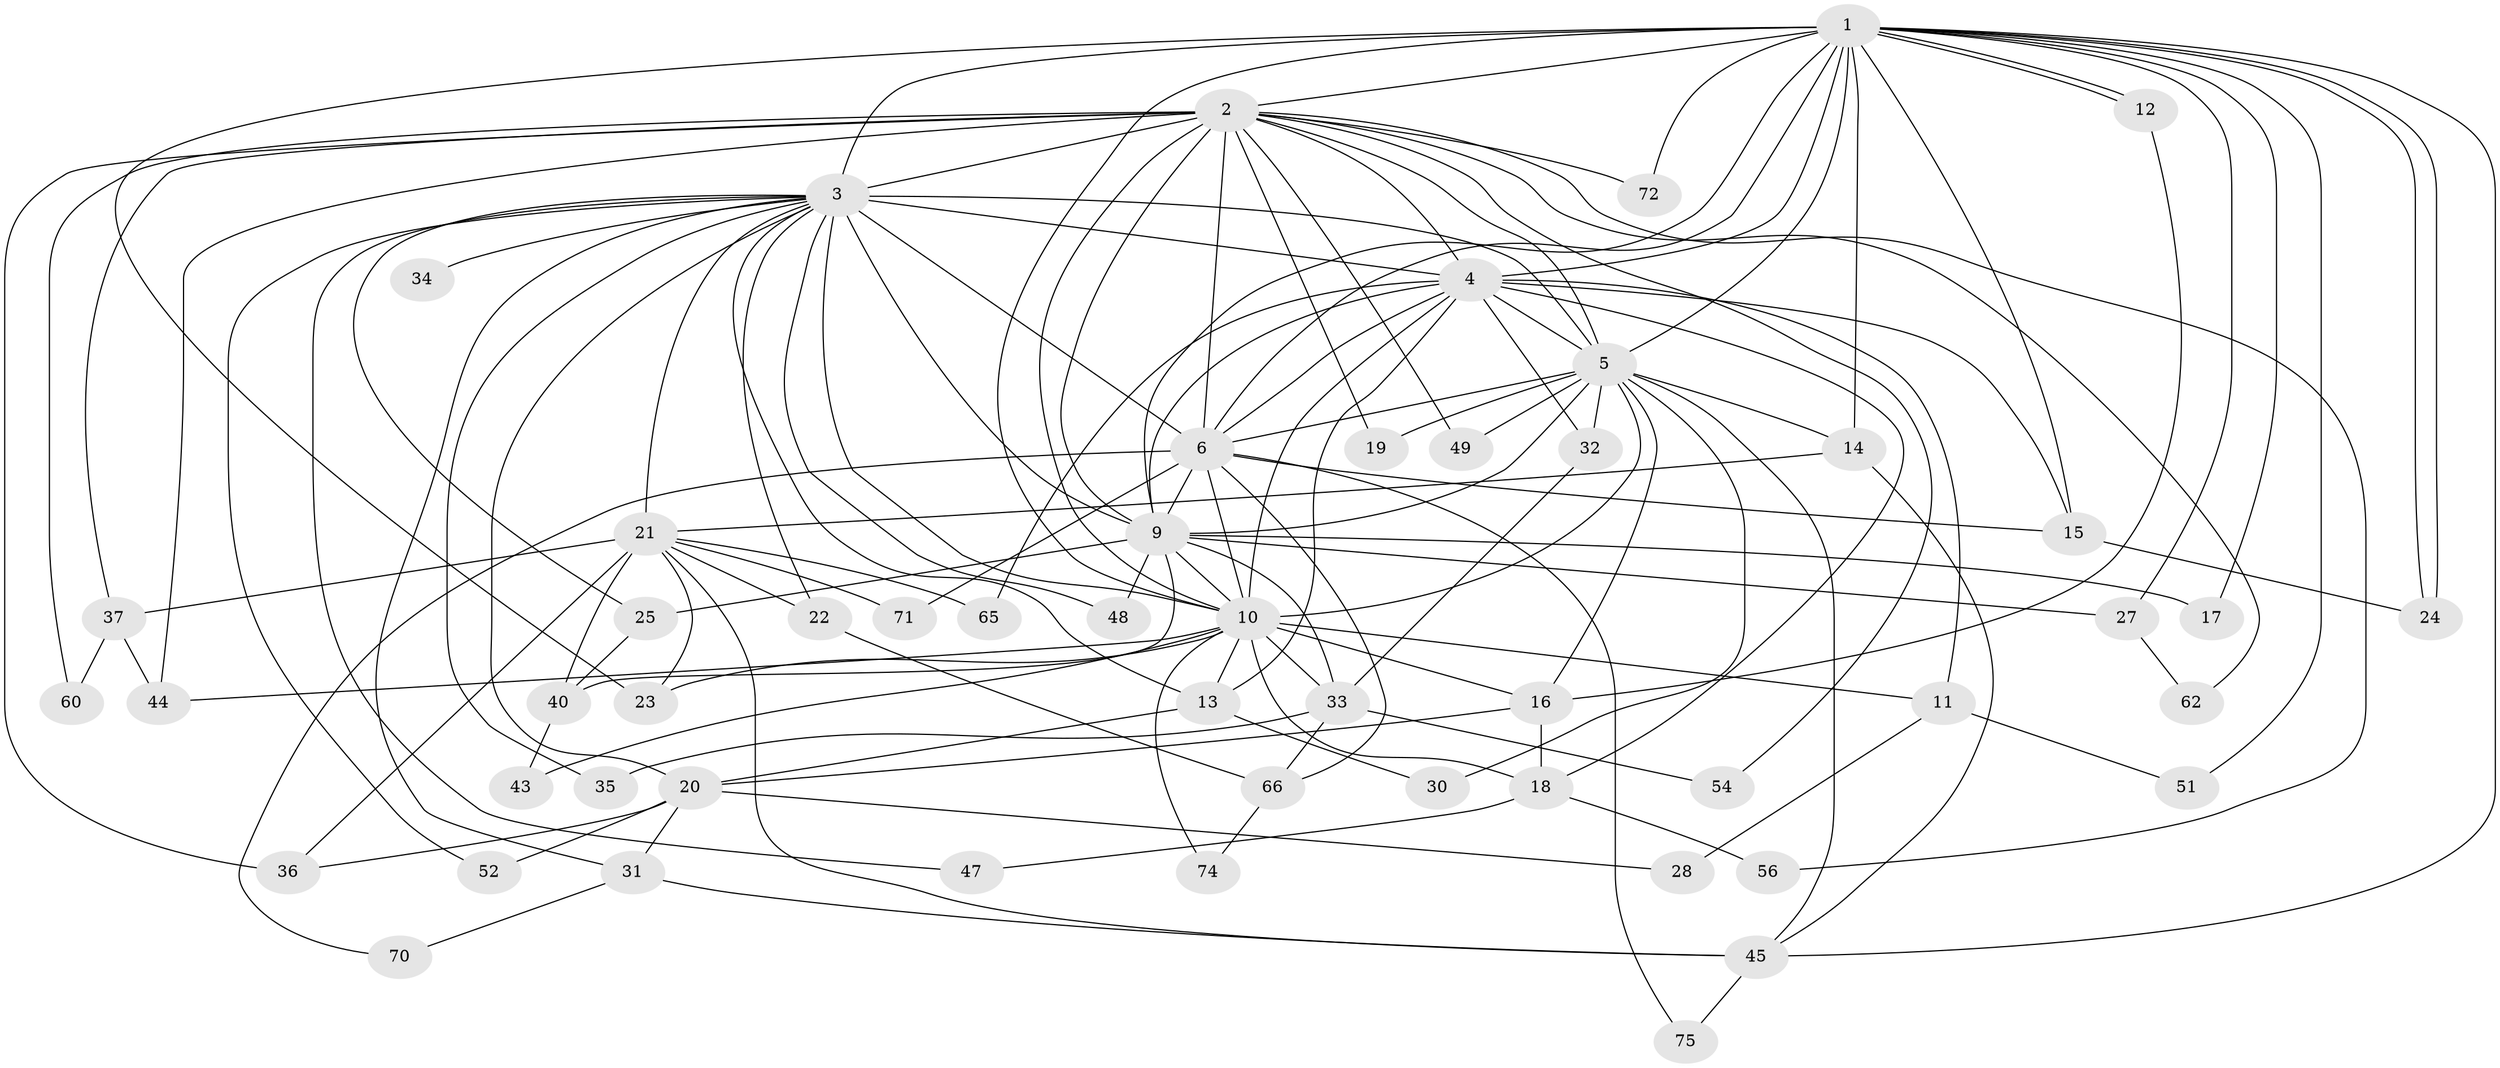 // Generated by graph-tools (version 1.1) at 2025/23/03/03/25 07:23:48]
// undirected, 53 vertices, 132 edges
graph export_dot {
graph [start="1"]
  node [color=gray90,style=filled];
  1 [super="+64"];
  2 [super="+42"];
  3 [super="+8"];
  4 [super="+41"];
  5 [super="+73"];
  6 [super="+7"];
  9 [super="+67"];
  10 [super="+26"];
  11;
  12;
  13 [super="+38"];
  14;
  15 [super="+58"];
  16 [super="+68"];
  17;
  18 [super="+57"];
  19;
  20 [super="+55"];
  21 [super="+63"];
  22;
  23 [super="+39"];
  24 [super="+29"];
  25;
  27;
  28;
  30;
  31 [super="+59"];
  32;
  33 [super="+53"];
  34;
  35;
  36;
  37;
  40 [super="+61"];
  43;
  44 [super="+46"];
  45 [super="+50"];
  47;
  48;
  49;
  51;
  52;
  54;
  56;
  60;
  62;
  65;
  66 [super="+69"];
  70;
  71;
  72;
  74;
  75;
  1 -- 2;
  1 -- 3 [weight=2];
  1 -- 4;
  1 -- 5 [weight=2];
  1 -- 6 [weight=2];
  1 -- 9;
  1 -- 10;
  1 -- 12;
  1 -- 12;
  1 -- 14;
  1 -- 15;
  1 -- 17;
  1 -- 23;
  1 -- 24;
  1 -- 24;
  1 -- 27;
  1 -- 51;
  1 -- 72;
  1 -- 45;
  2 -- 3 [weight=2];
  2 -- 4;
  2 -- 5;
  2 -- 6 [weight=2];
  2 -- 9;
  2 -- 10 [weight=2];
  2 -- 19;
  2 -- 36;
  2 -- 37;
  2 -- 44;
  2 -- 49;
  2 -- 54;
  2 -- 56;
  2 -- 60;
  2 -- 62;
  2 -- 72;
  3 -- 4 [weight=2];
  3 -- 5 [weight=2];
  3 -- 6 [weight=4];
  3 -- 9 [weight=2];
  3 -- 10 [weight=2];
  3 -- 13;
  3 -- 21;
  3 -- 22;
  3 -- 25;
  3 -- 34 [weight=2];
  3 -- 35;
  3 -- 47;
  3 -- 48;
  3 -- 52;
  3 -- 31;
  3 -- 20;
  4 -- 5;
  4 -- 6 [weight=2];
  4 -- 9;
  4 -- 10;
  4 -- 11 [weight=2];
  4 -- 13;
  4 -- 15;
  4 -- 18;
  4 -- 32;
  4 -- 65;
  5 -- 6 [weight=2];
  5 -- 9;
  5 -- 10;
  5 -- 14;
  5 -- 19;
  5 -- 30;
  5 -- 32;
  5 -- 45;
  5 -- 49;
  5 -- 16;
  6 -- 9 [weight=2];
  6 -- 10 [weight=2];
  6 -- 66;
  6 -- 71;
  6 -- 70;
  6 -- 75;
  6 -- 15;
  9 -- 10 [weight=3];
  9 -- 17;
  9 -- 25;
  9 -- 27;
  9 -- 33;
  9 -- 48;
  9 -- 40;
  10 -- 11;
  10 -- 16;
  10 -- 33;
  10 -- 44;
  10 -- 74;
  10 -- 13;
  10 -- 43;
  10 -- 18;
  10 -- 23;
  11 -- 28;
  11 -- 51;
  12 -- 16;
  13 -- 20;
  13 -- 30;
  14 -- 21;
  14 -- 45;
  15 -- 24;
  16 -- 18;
  16 -- 20;
  18 -- 47;
  18 -- 56;
  20 -- 28;
  20 -- 31;
  20 -- 36;
  20 -- 52;
  21 -- 22;
  21 -- 23;
  21 -- 37;
  21 -- 40;
  21 -- 65;
  21 -- 71;
  21 -- 45;
  21 -- 36;
  22 -- 66;
  25 -- 40;
  27 -- 62;
  31 -- 45;
  31 -- 70;
  32 -- 33;
  33 -- 35;
  33 -- 66;
  33 -- 54;
  37 -- 60;
  37 -- 44;
  40 -- 43;
  45 -- 75;
  66 -- 74;
}
